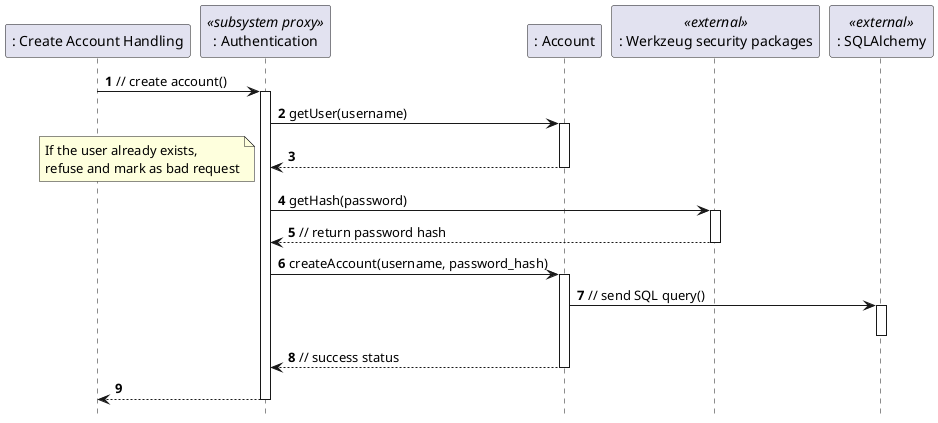 @startuml

autoactivate on
autonumber
hide footbox

participant ": Create Account Handling" as handler
participant ": Authentication" as auth <<subsystem proxy>>
participant ": Account" as acc
participant ": Werkzeug security packages" as werkzeug <<external>>
participant ": SQLAlchemy" as orm <<external>>

handler -> auth : // create account()
auth -> acc : getUser(username)
acc --> auth
note left
    If the user already exists,
    refuse and mark as bad request
end note
auth -> werkzeug : getHash(password)
werkzeug --> auth : // return password hash
auth -> acc : createAccount(username, password_hash)
acc -> orm : // send SQL query()
deactivate orm
acc --> auth : // success status
auth --> handler

@enduml
